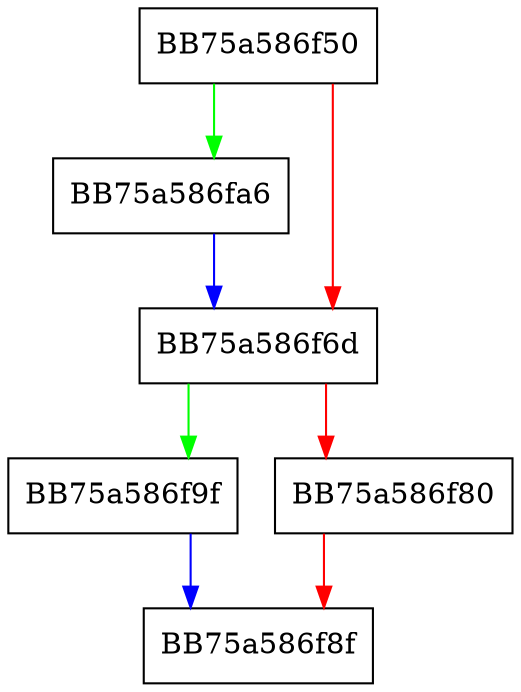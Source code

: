 digraph GetValue {
  node [shape="box"];
  graph [splines=ortho];
  BB75a586f50 -> BB75a586fa6 [color="green"];
  BB75a586f50 -> BB75a586f6d [color="red"];
  BB75a586f6d -> BB75a586f9f [color="green"];
  BB75a586f6d -> BB75a586f80 [color="red"];
  BB75a586f80 -> BB75a586f8f [color="red"];
  BB75a586f9f -> BB75a586f8f [color="blue"];
  BB75a586fa6 -> BB75a586f6d [color="blue"];
}